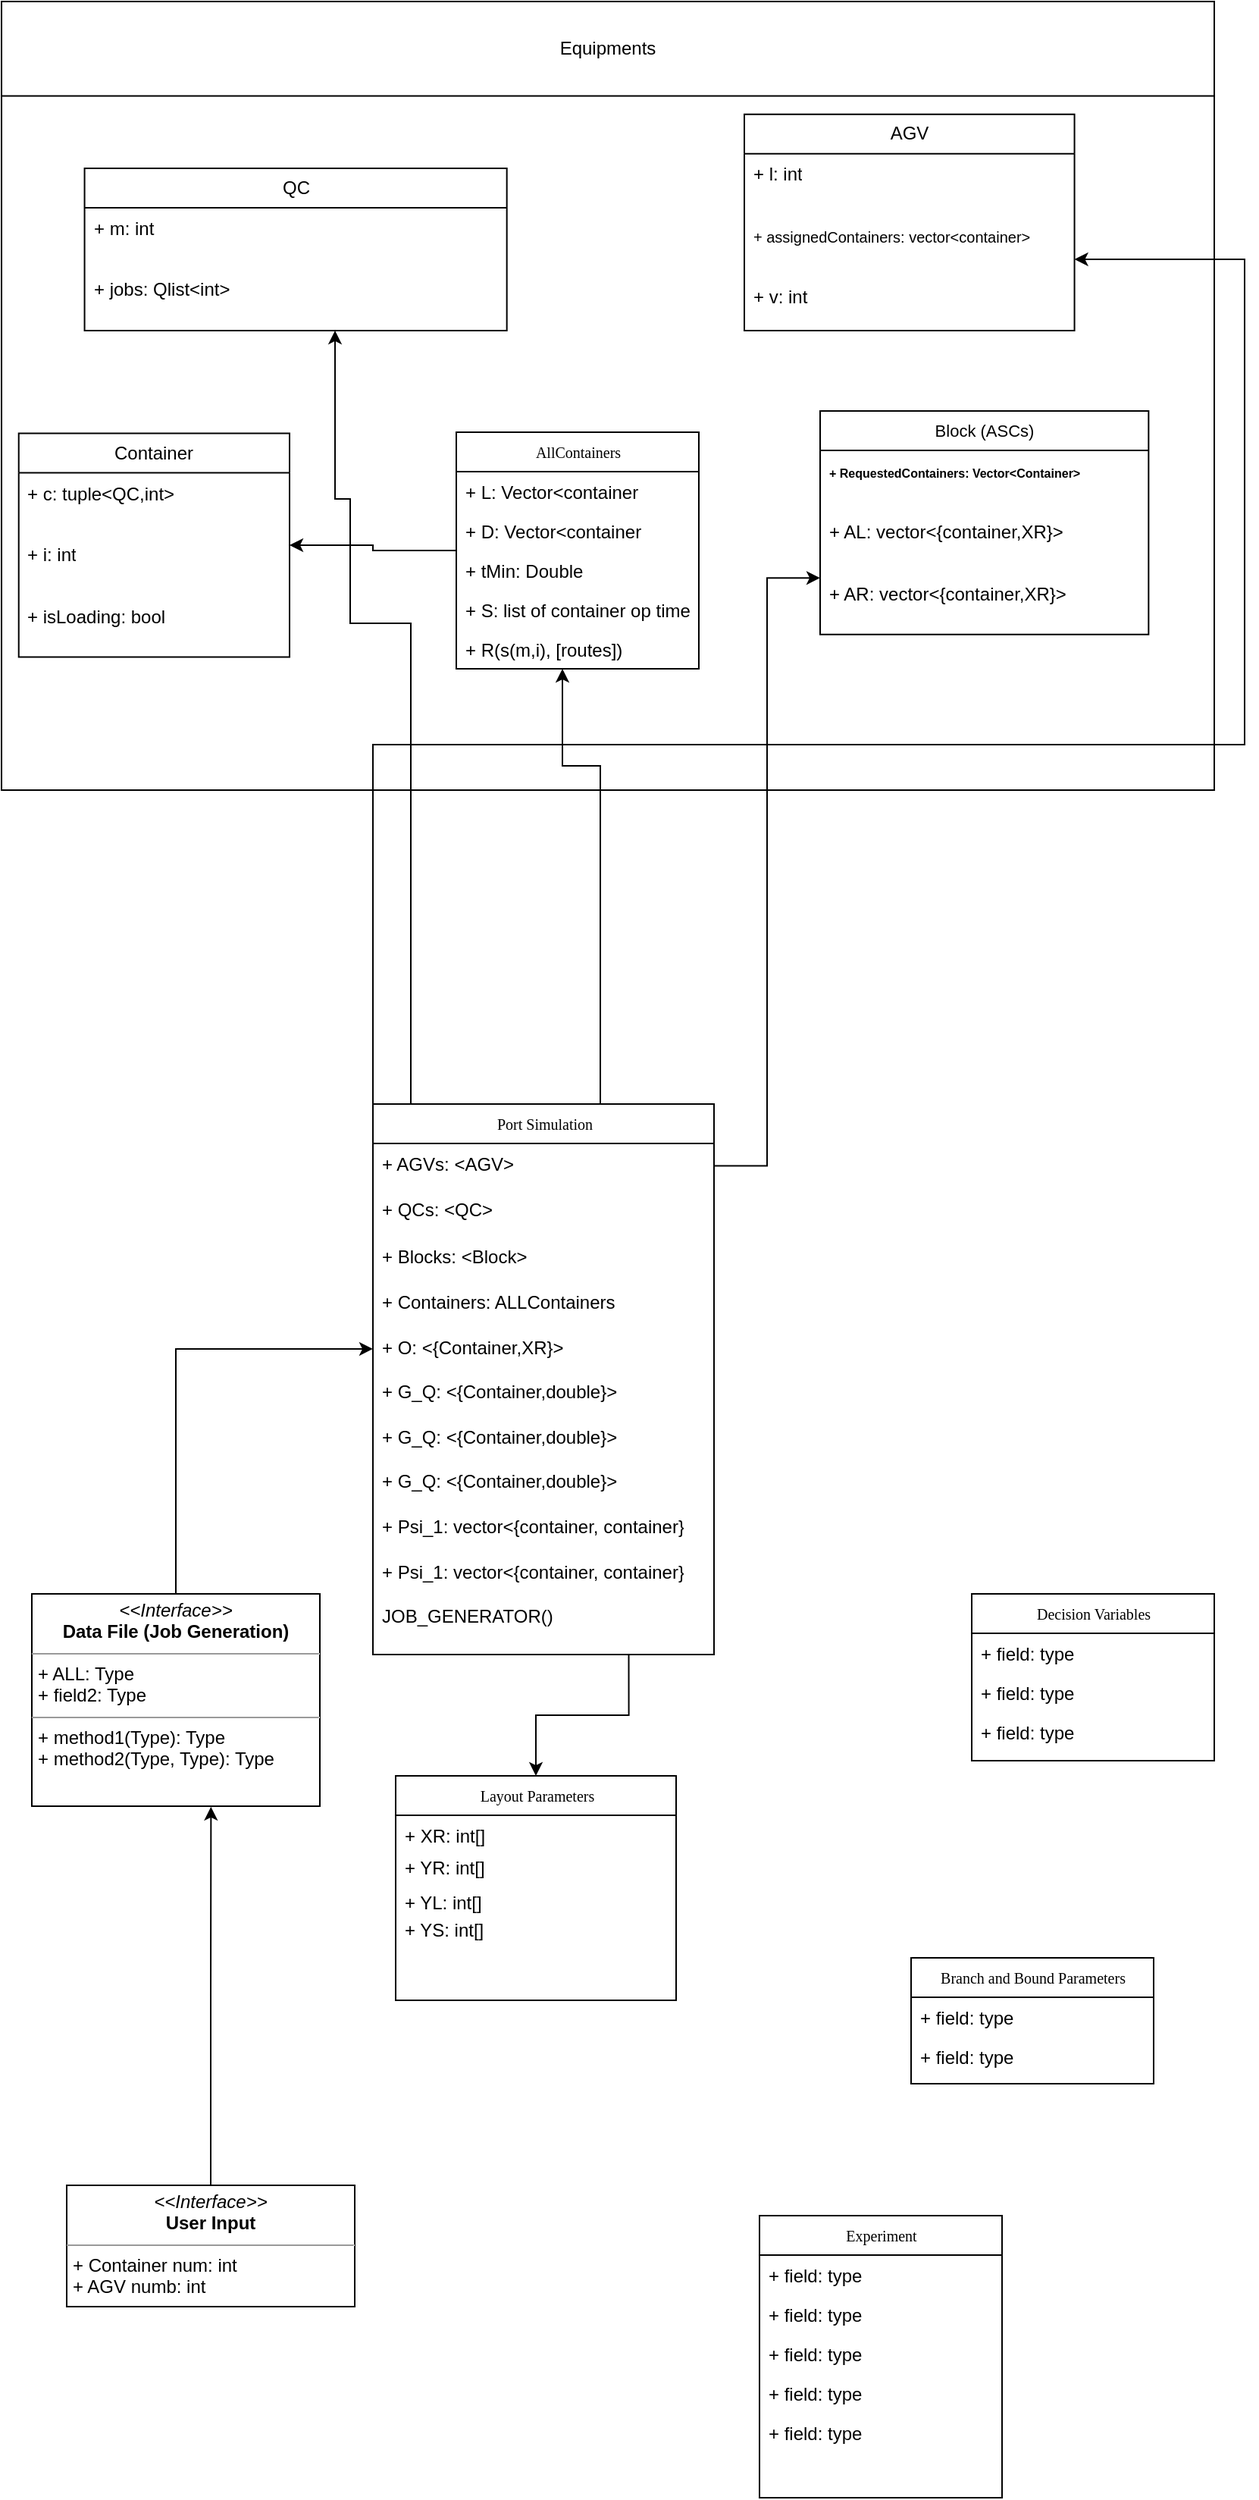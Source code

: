<mxfile version="26.0.10">
  <diagram name="Page-1" id="c4acf3e9-155e-7222-9cf6-157b1a14988f">
    <mxGraphModel dx="1050" dy="1799" grid="1" gridSize="10" guides="1" tooltips="1" connect="1" arrows="1" fold="1" page="1" pageScale="1" pageWidth="850" pageHeight="1100" background="none" math="0" shadow="0">
      <root>
        <mxCell id="0" />
        <mxCell id="1" parent="0" />
        <mxCell id="17acba5748e5396b-2" value="Experiment" style="swimlane;html=1;fontStyle=0;childLayout=stackLayout;horizontal=1;startSize=26;fillColor=none;horizontalStack=0;resizeParent=1;resizeLast=0;collapsible=1;marginBottom=0;swimlaneFillColor=#ffffff;rounded=0;shadow=0;comic=0;labelBackgroundColor=none;strokeWidth=1;fontFamily=Verdana;fontSize=10;align=center;" parent="1" vertex="1">
          <mxGeometry x="510" y="440" width="160" height="186" as="geometry" />
        </mxCell>
        <mxCell id="17acba5748e5396b-4" value="+ field: type" style="text;html=1;strokeColor=none;fillColor=none;align=left;verticalAlign=top;spacingLeft=4;spacingRight=4;whiteSpace=wrap;overflow=hidden;rotatable=0;points=[[0,0.5],[1,0.5]];portConstraint=eastwest;" parent="17acba5748e5396b-2" vertex="1">
          <mxGeometry y="26" width="160" height="26" as="geometry" />
        </mxCell>
        <mxCell id="17acba5748e5396b-6" value="+ field: type" style="text;html=1;strokeColor=none;fillColor=none;align=left;verticalAlign=top;spacingLeft=4;spacingRight=4;whiteSpace=wrap;overflow=hidden;rotatable=0;points=[[0,0.5],[1,0.5]];portConstraint=eastwest;" parent="17acba5748e5396b-2" vertex="1">
          <mxGeometry y="52" width="160" height="26" as="geometry" />
        </mxCell>
        <mxCell id="17acba5748e5396b-9" value="+ field: type" style="text;html=1;strokeColor=none;fillColor=none;align=left;verticalAlign=top;spacingLeft=4;spacingRight=4;whiteSpace=wrap;overflow=hidden;rotatable=0;points=[[0,0.5],[1,0.5]];portConstraint=eastwest;" parent="17acba5748e5396b-2" vertex="1">
          <mxGeometry y="78" width="160" height="26" as="geometry" />
        </mxCell>
        <mxCell id="17acba5748e5396b-10" value="+ field: type" style="text;html=1;strokeColor=none;fillColor=none;align=left;verticalAlign=top;spacingLeft=4;spacingRight=4;whiteSpace=wrap;overflow=hidden;rotatable=0;points=[[0,0.5],[1,0.5]];portConstraint=eastwest;" parent="17acba5748e5396b-2" vertex="1">
          <mxGeometry y="104" width="160" height="26" as="geometry" />
        </mxCell>
        <mxCell id="17acba5748e5396b-8" value="+ field: type" style="text;html=1;strokeColor=none;fillColor=none;align=left;verticalAlign=top;spacingLeft=4;spacingRight=4;whiteSpace=wrap;overflow=hidden;rotatable=0;points=[[0,0.5],[1,0.5]];portConstraint=eastwest;" parent="17acba5748e5396b-2" vertex="1">
          <mxGeometry y="130" width="160" height="26" as="geometry" />
        </mxCell>
        <mxCell id="17acba5748e5396b-30" value="Decision Variables" style="swimlane;html=1;fontStyle=0;childLayout=stackLayout;horizontal=1;startSize=26;fillColor=none;horizontalStack=0;resizeParent=1;resizeLast=0;collapsible=1;marginBottom=0;swimlaneFillColor=#ffffff;rounded=0;shadow=0;comic=0;labelBackgroundColor=none;strokeWidth=1;fontFamily=Verdana;fontSize=10;align=center;" parent="1" vertex="1">
          <mxGeometry x="650" y="30" width="160" height="110" as="geometry" />
        </mxCell>
        <mxCell id="17acba5748e5396b-31" value="+ field: type" style="text;html=1;strokeColor=none;fillColor=none;align=left;verticalAlign=top;spacingLeft=4;spacingRight=4;whiteSpace=wrap;overflow=hidden;rotatable=0;points=[[0,0.5],[1,0.5]];portConstraint=eastwest;" parent="17acba5748e5396b-30" vertex="1">
          <mxGeometry y="26" width="160" height="26" as="geometry" />
        </mxCell>
        <mxCell id="17acba5748e5396b-32" value="+ field: type" style="text;html=1;strokeColor=none;fillColor=none;align=left;verticalAlign=top;spacingLeft=4;spacingRight=4;whiteSpace=wrap;overflow=hidden;rotatable=0;points=[[0,0.5],[1,0.5]];portConstraint=eastwest;" parent="17acba5748e5396b-30" vertex="1">
          <mxGeometry y="52" width="160" height="26" as="geometry" />
        </mxCell>
        <mxCell id="17acba5748e5396b-33" value="+ field: type" style="text;html=1;strokeColor=none;fillColor=none;align=left;verticalAlign=top;spacingLeft=4;spacingRight=4;whiteSpace=wrap;overflow=hidden;rotatable=0;points=[[0,0.5],[1,0.5]];portConstraint=eastwest;" parent="17acba5748e5396b-30" vertex="1">
          <mxGeometry y="78" width="160" height="26" as="geometry" />
        </mxCell>
        <mxCell id="5d2195bd80daf111-5" value="Branch and Bound Parameters" style="swimlane;html=1;fontStyle=0;childLayout=stackLayout;horizontal=1;startSize=26;fillColor=none;horizontalStack=0;resizeParent=1;resizeLast=0;collapsible=1;marginBottom=0;swimlaneFillColor=#ffffff;rounded=0;shadow=0;comic=0;labelBackgroundColor=none;strokeWidth=1;fontFamily=Verdana;fontSize=10;align=center;" parent="1" vertex="1">
          <mxGeometry x="610" y="270" width="160" height="83" as="geometry" />
        </mxCell>
        <mxCell id="5d2195bd80daf111-6" value="+ field: type" style="text;html=1;strokeColor=none;fillColor=none;align=left;verticalAlign=top;spacingLeft=4;spacingRight=4;whiteSpace=wrap;overflow=hidden;rotatable=0;points=[[0,0.5],[1,0.5]];portConstraint=eastwest;" parent="5d2195bd80daf111-5" vertex="1">
          <mxGeometry y="26" width="160" height="26" as="geometry" />
        </mxCell>
        <mxCell id="5d2195bd80daf111-7" value="+ field: type" style="text;html=1;strokeColor=none;fillColor=none;align=left;verticalAlign=top;spacingLeft=4;spacingRight=4;whiteSpace=wrap;overflow=hidden;rotatable=0;points=[[0,0.5],[1,0.5]];portConstraint=eastwest;" parent="5d2195bd80daf111-5" vertex="1">
          <mxGeometry y="52" width="160" height="26" as="geometry" />
        </mxCell>
        <mxCell id="FVxCs9x-N6dM_Ds_CgnR-49" style="edgeStyle=orthogonalEdgeStyle;rounded=0;orthogonalLoop=1;jettySize=auto;html=1;exitX=0.5;exitY=0;exitDx=0;exitDy=0;entryX=0;entryY=0.5;entryDx=0;entryDy=0;" parent="1" source="5d2195bd80daf111-19" target="FVxCs9x-N6dM_Ds_CgnR-44" edge="1">
          <mxGeometry relative="1" as="geometry" />
        </mxCell>
        <mxCell id="5d2195bd80daf111-19" value="&lt;p style=&quot;margin:0px;margin-top:4px;text-align:center;&quot;&gt;&lt;i&gt;&amp;lt;&amp;lt;Interface&amp;gt;&amp;gt;&lt;/i&gt;&lt;br&gt;&lt;b&gt;Data File (Job Generation)&lt;/b&gt;&lt;/p&gt;&lt;hr size=&quot;1&quot;&gt;&lt;p style=&quot;margin:0px;margin-left:4px;&quot;&gt;+ ALL: Type&lt;br&gt;+ field2: Type&lt;/p&gt;&lt;hr size=&quot;1&quot;&gt;&lt;p style=&quot;margin:0px;margin-left:4px;&quot;&gt;+ method1(Type): Type&lt;br&gt;+ method2(Type, Type): Type&lt;/p&gt;" style="verticalAlign=top;align=left;overflow=fill;fontSize=12;fontFamily=Helvetica;html=1;rounded=0;shadow=0;comic=0;labelBackgroundColor=none;strokeWidth=1" parent="1" vertex="1">
          <mxGeometry x="30" y="30" width="190" height="140" as="geometry" />
        </mxCell>
        <mxCell id="FVxCs9x-N6dM_Ds_CgnR-2" value="&lt;p style=&quot;margin:0px;margin-top:4px;text-align:center;&quot;&gt;&lt;i&gt;&amp;lt;&amp;lt;Interface&amp;gt;&amp;gt;&lt;/i&gt;&lt;br&gt;&lt;b&gt;User Input&lt;/b&gt;&lt;/p&gt;&lt;hr size=&quot;1&quot;&gt;&lt;p style=&quot;margin:0px;margin-left:4px;&quot;&gt;+ Container num: int&lt;br&gt;+ AGV numb: int&lt;/p&gt;&lt;hr size=&quot;1&quot;&gt;&lt;p style=&quot;margin:0px;margin-left:4px;&quot;&gt;&lt;br&gt;&lt;/p&gt;" style="verticalAlign=top;align=left;overflow=fill;fontSize=12;fontFamily=Helvetica;html=1;rounded=0;shadow=0;comic=0;labelBackgroundColor=none;strokeWidth=1" parent="1" vertex="1">
          <mxGeometry x="53" y="420" width="190" height="80" as="geometry" />
        </mxCell>
        <mxCell id="FVxCs9x-N6dM_Ds_CgnR-10" value="" style="group" parent="1" vertex="1" connectable="0">
          <mxGeometry x="270" y="150" width="185" height="148" as="geometry" />
        </mxCell>
        <mxCell id="17acba5748e5396b-20" value="Layout Parameters" style="swimlane;html=1;fontStyle=0;childLayout=stackLayout;horizontal=1;startSize=26;fillColor=none;horizontalStack=0;resizeParent=1;resizeLast=0;collapsible=1;marginBottom=0;swimlaneFillColor=#ffffff;rounded=0;shadow=0;comic=0;labelBackgroundColor=none;strokeWidth=1;fontFamily=Verdana;fontSize=10;align=center;" parent="FVxCs9x-N6dM_Ds_CgnR-10" vertex="1">
          <mxGeometry width="185" height="148" as="geometry" />
        </mxCell>
        <mxCell id="17acba5748e5396b-21" value="+ XR: int[]" style="text;html=1;strokeColor=none;fillColor=none;align=left;verticalAlign=top;spacingLeft=4;spacingRight=4;whiteSpace=wrap;overflow=hidden;rotatable=0;points=[[0,0.5],[1,0.5]];portConstraint=eastwest;" parent="17acba5748e5396b-20" vertex="1">
          <mxGeometry y="26" width="185" height="21.378" as="geometry" />
        </mxCell>
        <mxCell id="17acba5748e5396b-24" value="+ YR: int[]" style="text;html=1;strokeColor=none;fillColor=none;align=left;verticalAlign=top;spacingLeft=4;spacingRight=4;whiteSpace=wrap;overflow=hidden;rotatable=0;points=[[0,0.5],[1,0.5]];portConstraint=eastwest;" parent="17acba5748e5396b-20" vertex="1">
          <mxGeometry y="47.378" width="185" height="23.022" as="geometry" />
        </mxCell>
        <mxCell id="17acba5748e5396b-26" value="+ YL: int[]" style="text;html=1;strokeColor=none;fillColor=none;align=left;verticalAlign=top;spacingLeft=4;spacingRight=4;whiteSpace=wrap;overflow=hidden;rotatable=0;points=[[0,0.5],[1,0.5]];portConstraint=eastwest;" parent="17acba5748e5396b-20" vertex="1">
          <mxGeometry y="70.4" width="185" height="21.378" as="geometry" />
        </mxCell>
        <mxCell id="FVxCs9x-N6dM_Ds_CgnR-5" value="+ YS: int[]" style="text;html=1;strokeColor=none;fillColor=none;align=left;verticalAlign=top;spacingLeft=4;spacingRight=4;whiteSpace=wrap;overflow=hidden;rotatable=0;points=[[0,0.5],[1,0.5]];portConstraint=eastwest;" parent="FVxCs9x-N6dM_Ds_CgnR-10" vertex="1">
          <mxGeometry y="87.978" width="160" height="21.378" as="geometry" />
        </mxCell>
        <mxCell id="FVxCs9x-N6dM_Ds_CgnR-11" style="edgeStyle=orthogonalEdgeStyle;rounded=0;orthogonalLoop=1;jettySize=auto;html=1;exitX=0.5;exitY=0;exitDx=0;exitDy=0;entryX=0.622;entryY=1.003;entryDx=0;entryDy=0;entryPerimeter=0;" parent="1" source="FVxCs9x-N6dM_Ds_CgnR-2" target="5d2195bd80daf111-19" edge="1">
          <mxGeometry relative="1" as="geometry" />
        </mxCell>
        <mxCell id="FVxCs9x-N6dM_Ds_CgnR-53" style="edgeStyle=orthogonalEdgeStyle;rounded=0;orthogonalLoop=1;jettySize=auto;html=1;exitX=0.75;exitY=1;exitDx=0;exitDy=0;" parent="1" source="FVxCs9x-N6dM_Ds_CgnR-19" target="17acba5748e5396b-20" edge="1">
          <mxGeometry relative="1" as="geometry" />
        </mxCell>
        <mxCell id="FVxCs9x-N6dM_Ds_CgnR-19" value="Port Simulation" style="swimlane;html=1;fontStyle=0;childLayout=stackLayout;horizontal=1;startSize=26;fillColor=none;horizontalStack=0;resizeParent=1;resizeLast=0;collapsible=1;marginBottom=0;swimlaneFillColor=#ffffff;rounded=0;shadow=0;comic=0;labelBackgroundColor=none;strokeWidth=1;fontFamily=Verdana;fontSize=10;align=center;" parent="1" vertex="1">
          <mxGeometry x="255" y="-293" width="225" height="363" as="geometry" />
        </mxCell>
        <mxCell id="FVxCs9x-N6dM_Ds_CgnR-20" value="+ AGVs: &amp;lt;AGV&amp;gt;" style="text;html=1;strokeColor=none;fillColor=none;align=left;verticalAlign=top;spacingLeft=4;spacingRight=4;whiteSpace=wrap;overflow=hidden;rotatable=0;points=[[0,0.5],[1,0.5]];portConstraint=eastwest;" parent="FVxCs9x-N6dM_Ds_CgnR-19" vertex="1">
          <mxGeometry y="26" width="225" height="29.601" as="geometry" />
        </mxCell>
        <mxCell id="FVxCs9x-N6dM_Ds_CgnR-21" value="+ QCs: &amp;lt;QC&amp;gt;" style="text;html=1;strokeColor=none;fillColor=none;align=left;verticalAlign=top;spacingLeft=4;spacingRight=4;whiteSpace=wrap;overflow=hidden;rotatable=0;points=[[0,0.5],[1,0.5]];portConstraint=eastwest;" parent="FVxCs9x-N6dM_Ds_CgnR-19" vertex="1">
          <mxGeometry y="55.601" width="225" height="31.878" as="geometry" />
        </mxCell>
        <mxCell id="FVxCs9x-N6dM_Ds_CgnR-22" value="+ Blocks: &amp;lt;Block&amp;gt;" style="text;html=1;strokeColor=none;fillColor=none;align=left;verticalAlign=top;spacingLeft=4;spacingRight=4;whiteSpace=wrap;overflow=hidden;rotatable=0;points=[[0,0.5],[1,0.5]];portConstraint=eastwest;" parent="FVxCs9x-N6dM_Ds_CgnR-19" vertex="1">
          <mxGeometry y="87.478" width="225" height="29.601" as="geometry" />
        </mxCell>
        <mxCell id="FVxCs9x-N6dM_Ds_CgnR-36" value="+ Containers: ALLContainers" style="text;html=1;strokeColor=none;fillColor=none;align=left;verticalAlign=top;spacingLeft=4;spacingRight=4;whiteSpace=wrap;overflow=hidden;rotatable=0;points=[[0,0.5],[1,0.5]];portConstraint=eastwest;" parent="FVxCs9x-N6dM_Ds_CgnR-19" vertex="1">
          <mxGeometry y="117.079" width="225" height="29.601" as="geometry" />
        </mxCell>
        <mxCell id="FVxCs9x-N6dM_Ds_CgnR-44" value="+ O: &amp;lt;{Container,XR}&amp;gt;" style="text;html=1;strokeColor=none;fillColor=none;align=left;verticalAlign=top;spacingLeft=4;spacingRight=4;whiteSpace=wrap;overflow=hidden;rotatable=0;points=[[0,0.5],[1,0.5]];portConstraint=eastwest;" parent="FVxCs9x-N6dM_Ds_CgnR-19" vertex="1">
          <mxGeometry y="146.68" width="225" height="29.601" as="geometry" />
        </mxCell>
        <mxCell id="FVxCs9x-N6dM_Ds_CgnR-45" value="+ G_Q: &amp;lt;{Container,double}&amp;gt;" style="text;html=1;strokeColor=none;fillColor=none;align=left;verticalAlign=top;spacingLeft=4;spacingRight=4;whiteSpace=wrap;overflow=hidden;rotatable=0;points=[[0,0.5],[1,0.5]];portConstraint=eastwest;" parent="FVxCs9x-N6dM_Ds_CgnR-19" vertex="1">
          <mxGeometry y="176.281" width="225" height="29.601" as="geometry" />
        </mxCell>
        <mxCell id="FVxCs9x-N6dM_Ds_CgnR-46" value="+ G_Q: &amp;lt;{Container,double}&amp;gt;" style="text;html=1;strokeColor=none;fillColor=none;align=left;verticalAlign=top;spacingLeft=4;spacingRight=4;whiteSpace=wrap;overflow=hidden;rotatable=0;points=[[0,0.5],[1,0.5]];portConstraint=eastwest;" parent="FVxCs9x-N6dM_Ds_CgnR-19" vertex="1">
          <mxGeometry y="205.881" width="225" height="29.601" as="geometry" />
        </mxCell>
        <mxCell id="FVxCs9x-N6dM_Ds_CgnR-47" value="+ G_Q: &amp;lt;{Container,double}&amp;gt;" style="text;html=1;strokeColor=none;fillColor=none;align=left;verticalAlign=top;spacingLeft=4;spacingRight=4;whiteSpace=wrap;overflow=hidden;rotatable=0;points=[[0,0.5],[1,0.5]];portConstraint=eastwest;" parent="FVxCs9x-N6dM_Ds_CgnR-19" vertex="1">
          <mxGeometry y="235.482" width="225" height="29.601" as="geometry" />
        </mxCell>
        <mxCell id="euvpJqXayp3GcCagMVOq-23" value="+ Psi_1: vector&amp;lt;{container, container}" style="text;html=1;strokeColor=none;fillColor=none;align=left;verticalAlign=top;spacingLeft=4;spacingRight=4;whiteSpace=wrap;overflow=hidden;rotatable=0;points=[[0,0.5],[1,0.5]];portConstraint=eastwest;" parent="FVxCs9x-N6dM_Ds_CgnR-19" vertex="1">
          <mxGeometry y="265.083" width="225" height="29.601" as="geometry" />
        </mxCell>
        <mxCell id="euvpJqXayp3GcCagMVOq-24" value="+ Psi_1: vector&amp;lt;{container, container}" style="text;html=1;strokeColor=none;fillColor=none;align=left;verticalAlign=top;spacingLeft=4;spacingRight=4;whiteSpace=wrap;overflow=hidden;rotatable=0;points=[[0,0.5],[1,0.5]];portConstraint=eastwest;" parent="FVxCs9x-N6dM_Ds_CgnR-19" vertex="1">
          <mxGeometry y="294.683" width="225" height="29.601" as="geometry" />
        </mxCell>
        <mxCell id="euvpJqXayp3GcCagMVOq-25" value="JOB_GENERATOR()" style="text;html=1;strokeColor=none;fillColor=none;align=left;verticalAlign=top;spacingLeft=4;spacingRight=4;whiteSpace=wrap;overflow=hidden;rotatable=0;points=[[0,0.5],[1,0.5]];portConstraint=eastwest;" parent="FVxCs9x-N6dM_Ds_CgnR-19" vertex="1">
          <mxGeometry y="324.284" width="225" height="29.601" as="geometry" />
        </mxCell>
        <mxCell id="FVxCs9x-N6dM_Ds_CgnR-51" style="edgeStyle=orthogonalEdgeStyle;rounded=0;orthogonalLoop=1;jettySize=auto;html=1;exitX=0;exitY=0.5;exitDx=0;exitDy=0;" parent="1" target="FVxCs9x-N6dM_Ds_CgnR-24" edge="1">
          <mxGeometry relative="1" as="geometry">
            <mxPoint x="255" y="-131.52" as="sourcePoint" />
            <Array as="points">
              <mxPoint x="255" y="-530" />
              <mxPoint x="830" y="-530" />
              <mxPoint x="830" y="-850" />
            </Array>
            <mxPoint x="810" y="-850" as="targetPoint" />
          </mxGeometry>
        </mxCell>
        <mxCell id="FVxCs9x-N6dM_Ds_CgnR-52" style="edgeStyle=orthogonalEdgeStyle;rounded=0;orthogonalLoop=1;jettySize=auto;html=1;exitX=1;exitY=0.5;exitDx=0;exitDy=0;entryX=0;entryY=0.077;entryDx=0;entryDy=0;entryPerimeter=0;" parent="1" source="FVxCs9x-N6dM_Ds_CgnR-20" target="FVxCs9x-N6dM_Ds_CgnR-31" edge="1">
          <mxGeometry relative="1" as="geometry" />
        </mxCell>
        <mxCell id="FVxCs9x-N6dM_Ds_CgnR-56" style="edgeStyle=orthogonalEdgeStyle;rounded=0;orthogonalLoop=1;jettySize=auto;html=1;exitX=0.75;exitY=0;exitDx=0;exitDy=0;" parent="1" source="FVxCs9x-N6dM_Ds_CgnR-19" target="euvpJqXayp3GcCagMVOq-15" edge="1">
          <mxGeometry relative="1" as="geometry">
            <Array as="points">
              <mxPoint x="405" y="-516" />
              <mxPoint x="380" y="-516" />
            </Array>
          </mxGeometry>
        </mxCell>
        <mxCell id="euvpJqXayp3GcCagMVOq-4" value="" style="group;strokeColor=default;" parent="1" vertex="1" connectable="0">
          <mxGeometry x="10" y="-1020" width="800" height="520" as="geometry" />
        </mxCell>
        <mxCell id="euvpJqXayp3GcCagMVOq-6" value="" style="group" parent="euvpJqXayp3GcCagMVOq-4" vertex="1" connectable="0">
          <mxGeometry width="800" height="505.676" as="geometry" />
        </mxCell>
        <mxCell id="FVxCs9x-N6dM_Ds_CgnR-28" value="Block (ASCs)" style="swimlane;fontStyle=0;childLayout=stackLayout;horizontal=1;startSize=26;fillColor=none;horizontalStack=0;resizeParent=1;resizeParentMax=0;resizeLast=0;collapsible=1;marginBottom=0;whiteSpace=wrap;html=1;fontSize=11;" parent="euvpJqXayp3GcCagMVOq-6" vertex="1">
          <mxGeometry x="540" y="270" width="216.67" height="147.437" as="geometry" />
        </mxCell>
        <mxCell id="FVxCs9x-N6dM_Ds_CgnR-29" value="&lt;font style=&quot;font-size: 8px;&quot;&gt;&lt;b&gt;+ RequestedContainers: Vector&amp;lt;Container&amp;gt;&lt;/b&gt;&lt;/font&gt;" style="text;strokeColor=none;fillColor=none;align=left;verticalAlign=top;spacingLeft=4;spacingRight=4;overflow=hidden;rotatable=0;points=[[0,0.5],[1,0.5]];portConstraint=eastwest;whiteSpace=wrap;html=1;" parent="FVxCs9x-N6dM_Ds_CgnR-28" vertex="1">
          <mxGeometry y="26" width="216.67" height="40.479" as="geometry" />
        </mxCell>
        <mxCell id="FVxCs9x-N6dM_Ds_CgnR-30" value="+ AL: vector&amp;lt;{container,XR}&amp;gt;" style="text;strokeColor=none;fillColor=none;align=left;verticalAlign=top;spacingLeft=4;spacingRight=4;overflow=hidden;rotatable=0;points=[[0,0.5],[1,0.5]];portConstraint=eastwest;whiteSpace=wrap;html=1;" parent="FVxCs9x-N6dM_Ds_CgnR-28" vertex="1">
          <mxGeometry y="66.479" width="216.67" height="40.479" as="geometry" />
        </mxCell>
        <mxCell id="FVxCs9x-N6dM_Ds_CgnR-31" value="+ AR: vector&amp;lt;{container,XR}&amp;gt;" style="text;strokeColor=none;fillColor=none;align=left;verticalAlign=top;spacingLeft=4;spacingRight=4;overflow=hidden;rotatable=0;points=[[0,0.5],[1,0.5]];portConstraint=eastwest;whiteSpace=wrap;html=1;" parent="FVxCs9x-N6dM_Ds_CgnR-28" vertex="1">
          <mxGeometry y="106.958" width="216.67" height="40.479" as="geometry" />
        </mxCell>
        <mxCell id="FVxCs9x-N6dM_Ds_CgnR-32" value="QC" style="swimlane;fontStyle=0;childLayout=stackLayout;horizontal=1;startSize=26;fillColor=none;horizontalStack=0;resizeParent=1;resizeParentMax=0;resizeLast=0;collapsible=1;marginBottom=0;whiteSpace=wrap;html=1;" parent="euvpJqXayp3GcCagMVOq-6" vertex="1">
          <mxGeometry x="54.78" y="110" width="278.56" height="106.958" as="geometry" />
        </mxCell>
        <mxCell id="FVxCs9x-N6dM_Ds_CgnR-33" value="+ m: int" style="text;strokeColor=none;fillColor=none;align=left;verticalAlign=top;spacingLeft=4;spacingRight=4;overflow=hidden;rotatable=0;points=[[0,0.5],[1,0.5]];portConstraint=eastwest;whiteSpace=wrap;html=1;" parent="FVxCs9x-N6dM_Ds_CgnR-32" vertex="1">
          <mxGeometry y="26" width="278.56" height="40.479" as="geometry" />
        </mxCell>
        <mxCell id="FVxCs9x-N6dM_Ds_CgnR-34" value="+ jobs: Qlist&amp;lt;int&amp;gt;" style="text;strokeColor=none;fillColor=none;align=left;verticalAlign=top;spacingLeft=4;spacingRight=4;overflow=hidden;rotatable=0;points=[[0,0.5],[1,0.5]];portConstraint=eastwest;whiteSpace=wrap;html=1;" parent="FVxCs9x-N6dM_Ds_CgnR-32" vertex="1">
          <mxGeometry y="66.479" width="278.56" height="40.479" as="geometry" />
        </mxCell>
        <mxCell id="FVxCs9x-N6dM_Ds_CgnR-37" value="Container" style="swimlane;fontStyle=0;childLayout=stackLayout;horizontal=1;startSize=26;fillColor=none;horizontalStack=0;resizeParent=1;resizeParentMax=0;resizeLast=0;collapsible=1;marginBottom=0;whiteSpace=wrap;html=1;" parent="euvpJqXayp3GcCagMVOq-6" vertex="1">
          <mxGeometry x="11.36" y="284.77" width="178.64" height="147.437" as="geometry" />
        </mxCell>
        <mxCell id="FVxCs9x-N6dM_Ds_CgnR-38" value="+ c: tuple&amp;lt;QC,int&amp;gt;" style="text;strokeColor=none;fillColor=none;align=left;verticalAlign=top;spacingLeft=4;spacingRight=4;overflow=hidden;rotatable=0;points=[[0,0.5],[1,0.5]];portConstraint=eastwest;whiteSpace=wrap;html=1;" parent="FVxCs9x-N6dM_Ds_CgnR-37" vertex="1">
          <mxGeometry y="26" width="178.64" height="40.479" as="geometry" />
        </mxCell>
        <mxCell id="FVxCs9x-N6dM_Ds_CgnR-39" value="+ i: int" style="text;strokeColor=none;fillColor=none;align=left;verticalAlign=top;spacingLeft=4;spacingRight=4;overflow=hidden;rotatable=0;points=[[0,0.5],[1,0.5]];portConstraint=eastwest;whiteSpace=wrap;html=1;" parent="FVxCs9x-N6dM_Ds_CgnR-37" vertex="1">
          <mxGeometry y="66.479" width="178.64" height="40.479" as="geometry" />
        </mxCell>
        <mxCell id="FVxCs9x-N6dM_Ds_CgnR-40" value="+ isLoading: bool" style="text;strokeColor=none;fillColor=none;align=left;verticalAlign=top;spacingLeft=4;spacingRight=4;overflow=hidden;rotatable=0;points=[[0,0.5],[1,0.5]];portConstraint=eastwest;whiteSpace=wrap;html=1;" parent="FVxCs9x-N6dM_Ds_CgnR-37" vertex="1">
          <mxGeometry y="106.958" width="178.64" height="40.479" as="geometry" />
        </mxCell>
        <mxCell id="euvpJqXayp3GcCagMVOq-5" value="Equipments" style="rounded=0;whiteSpace=wrap;html=1;" parent="euvpJqXayp3GcCagMVOq-6" vertex="1">
          <mxGeometry width="800" height="62.275" as="geometry" />
        </mxCell>
        <mxCell id="FVxCs9x-N6dM_Ds_CgnR-24" value="AGV" style="swimlane;fontStyle=0;childLayout=stackLayout;horizontal=1;startSize=26;fillColor=none;horizontalStack=0;resizeParent=1;resizeParentMax=0;resizeLast=0;collapsible=1;marginBottom=0;whiteSpace=wrap;html=1;" parent="euvpJqXayp3GcCagMVOq-6" vertex="1">
          <mxGeometry x="490" y="74.36" width="217.78" height="142.602" as="geometry" />
        </mxCell>
        <mxCell id="FVxCs9x-N6dM_Ds_CgnR-25" value="+ l: int" style="text;strokeColor=none;fillColor=none;align=left;verticalAlign=top;spacingLeft=4;spacingRight=4;overflow=hidden;rotatable=0;points=[[0,0.5],[1,0.5]];portConstraint=eastwest;whiteSpace=wrap;html=1;" parent="FVxCs9x-N6dM_Ds_CgnR-24" vertex="1">
          <mxGeometry y="26" width="217.78" height="40.479" as="geometry" />
        </mxCell>
        <mxCell id="FVxCs9x-N6dM_Ds_CgnR-26" value="&lt;font style=&quot;font-size: 10px;&quot;&gt;+ assignedContainers: vector&amp;lt;container&amp;gt;&lt;/font&gt;" style="text;strokeColor=none;fillColor=none;align=left;verticalAlign=top;spacingLeft=4;spacingRight=4;overflow=hidden;rotatable=0;points=[[0,0.5],[1,0.5]];portConstraint=eastwest;whiteSpace=wrap;html=1;" parent="FVxCs9x-N6dM_Ds_CgnR-24" vertex="1">
          <mxGeometry y="66.479" width="217.78" height="40.479" as="geometry" />
        </mxCell>
        <mxCell id="FVxCs9x-N6dM_Ds_CgnR-27" value="+ v: int" style="text;strokeColor=none;fillColor=none;align=left;verticalAlign=top;spacingLeft=4;spacingRight=4;overflow=hidden;rotatable=0;points=[[0,0.5],[1,0.5]];portConstraint=eastwest;whiteSpace=wrap;html=1;" parent="FVxCs9x-N6dM_Ds_CgnR-24" vertex="1">
          <mxGeometry y="106.958" width="217.78" height="35.644" as="geometry" />
        </mxCell>
        <mxCell id="euvpJqXayp3GcCagMVOq-22" style="edgeStyle=orthogonalEdgeStyle;rounded=0;orthogonalLoop=1;jettySize=auto;html=1;" parent="euvpJqXayp3GcCagMVOq-6" source="euvpJqXayp3GcCagMVOq-15" target="FVxCs9x-N6dM_Ds_CgnR-37" edge="1">
          <mxGeometry relative="1" as="geometry" />
        </mxCell>
        <mxCell id="euvpJqXayp3GcCagMVOq-15" value="AllContainers" style="swimlane;html=1;fontStyle=0;childLayout=stackLayout;horizontal=1;startSize=26;fillColor=none;horizontalStack=0;resizeParent=1;resizeLast=0;collapsible=1;marginBottom=0;swimlaneFillColor=#ffffff;rounded=0;shadow=0;comic=0;labelBackgroundColor=none;strokeWidth=1;fontFamily=Verdana;fontSize=10;align=center;" parent="euvpJqXayp3GcCagMVOq-6" vertex="1">
          <mxGeometry x="300" y="284" width="160" height="156" as="geometry" />
        </mxCell>
        <mxCell id="euvpJqXayp3GcCagMVOq-16" value="+ L: Vector&amp;lt;container&lt;span style=&quot;white-space: pre;&quot;&gt;&#x9;&lt;/span&gt;" style="text;html=1;strokeColor=none;fillColor=none;align=left;verticalAlign=top;spacingLeft=4;spacingRight=4;whiteSpace=wrap;overflow=hidden;rotatable=0;points=[[0,0.5],[1,0.5]];portConstraint=eastwest;" parent="euvpJqXayp3GcCagMVOq-15" vertex="1">
          <mxGeometry y="26" width="160" height="26" as="geometry" />
        </mxCell>
        <mxCell id="euvpJqXayp3GcCagMVOq-19" value="+ D: Vector&amp;lt;container&lt;span style=&quot;white-space: pre;&quot;&gt;&#x9;&lt;/span&gt;" style="text;html=1;strokeColor=none;fillColor=none;align=left;verticalAlign=top;spacingLeft=4;spacingRight=4;whiteSpace=wrap;overflow=hidden;rotatable=0;points=[[0,0.5],[1,0.5]];portConstraint=eastwest;" parent="euvpJqXayp3GcCagMVOq-15" vertex="1">
          <mxGeometry y="52" width="160" height="26" as="geometry" />
        </mxCell>
        <mxCell id="euvpJqXayp3GcCagMVOq-20" value="+ tMin: Double" style="text;html=1;strokeColor=none;fillColor=none;align=left;verticalAlign=top;spacingLeft=4;spacingRight=4;whiteSpace=wrap;overflow=hidden;rotatable=0;points=[[0,0.5],[1,0.5]];portConstraint=eastwest;" parent="euvpJqXayp3GcCagMVOq-15" vertex="1">
          <mxGeometry y="78" width="160" height="26" as="geometry" />
        </mxCell>
        <mxCell id="euvpJqXayp3GcCagMVOq-17" value="+ S: list of container op time" style="text;html=1;strokeColor=none;fillColor=none;align=left;verticalAlign=top;spacingLeft=4;spacingRight=4;whiteSpace=wrap;overflow=hidden;rotatable=0;points=[[0,0.5],[1,0.5]];portConstraint=eastwest;" parent="euvpJqXayp3GcCagMVOq-15" vertex="1">
          <mxGeometry y="104" width="160" height="26" as="geometry" />
        </mxCell>
        <mxCell id="euvpJqXayp3GcCagMVOq-18" value="+ R(s(m,i), [routes])" style="text;html=1;strokeColor=none;fillColor=none;align=left;verticalAlign=top;spacingLeft=4;spacingRight=4;whiteSpace=wrap;overflow=hidden;rotatable=0;points=[[0,0.5],[1,0.5]];portConstraint=eastwest;" parent="euvpJqXayp3GcCagMVOq-15" vertex="1">
          <mxGeometry y="130" width="160" height="26" as="geometry" />
        </mxCell>
        <mxCell id="FVxCs9x-N6dM_Ds_CgnR-54" style="edgeStyle=orthogonalEdgeStyle;rounded=0;orthogonalLoop=1;jettySize=auto;html=1;exitX=0.5;exitY=0;exitDx=0;exitDy=0;" parent="1" source="FVxCs9x-N6dM_Ds_CgnR-19" target="FVxCs9x-N6dM_Ds_CgnR-32" edge="1">
          <mxGeometry relative="1" as="geometry">
            <mxPoint x="370.0" y="-161.12" as="sourcePoint" />
            <mxPoint x="204" y="-770" as="targetPoint" />
            <Array as="points">
              <mxPoint x="280" y="-293" />
              <mxPoint x="280" y="-610" />
              <mxPoint x="240" y="-610" />
              <mxPoint x="240" y="-692" />
              <mxPoint x="230" y="-692" />
            </Array>
          </mxGeometry>
        </mxCell>
      </root>
    </mxGraphModel>
  </diagram>
</mxfile>
